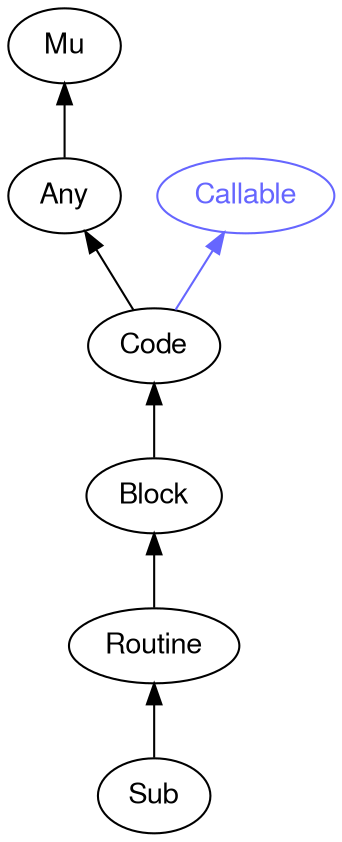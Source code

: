 digraph "perl6-type-graph" {
    rankdir=BT;
    splines=polyline;
    overlap=false; 
    // Types
    "Sub" [color="#000000", fontcolor="#000000", href="/type/Sub", fontname="FreeSans"];
    "Mu" [color="#000000", fontcolor="#000000", href="/type/Mu", fontname="FreeSans"];
    "Any" [color="#000000", fontcolor="#000000", href="/type/Any", fontname="FreeSans"];
    "Callable" [color="#6666FF", fontcolor="#6666FF", href="/type/Callable", fontname="FreeSans"];
    "Code" [color="#000000", fontcolor="#000000", href="/type/Code", fontname="FreeSans"];
    "Block" [color="#000000", fontcolor="#000000", href="/type/Block", fontname="FreeSans"];
    "Routine" [color="#000000", fontcolor="#000000", href="/type/Routine", fontname="FreeSans"];

    // Superclasses
    "Sub" -> "Routine" [color="#000000"];
    "Any" -> "Mu" [color="#000000"];
    "Code" -> "Any" [color="#000000"];
    "Block" -> "Code" [color="#000000"];
    "Routine" -> "Block" [color="#000000"];

    // Roles
    "Code" -> "Callable" [color="#6666FF"];
}
